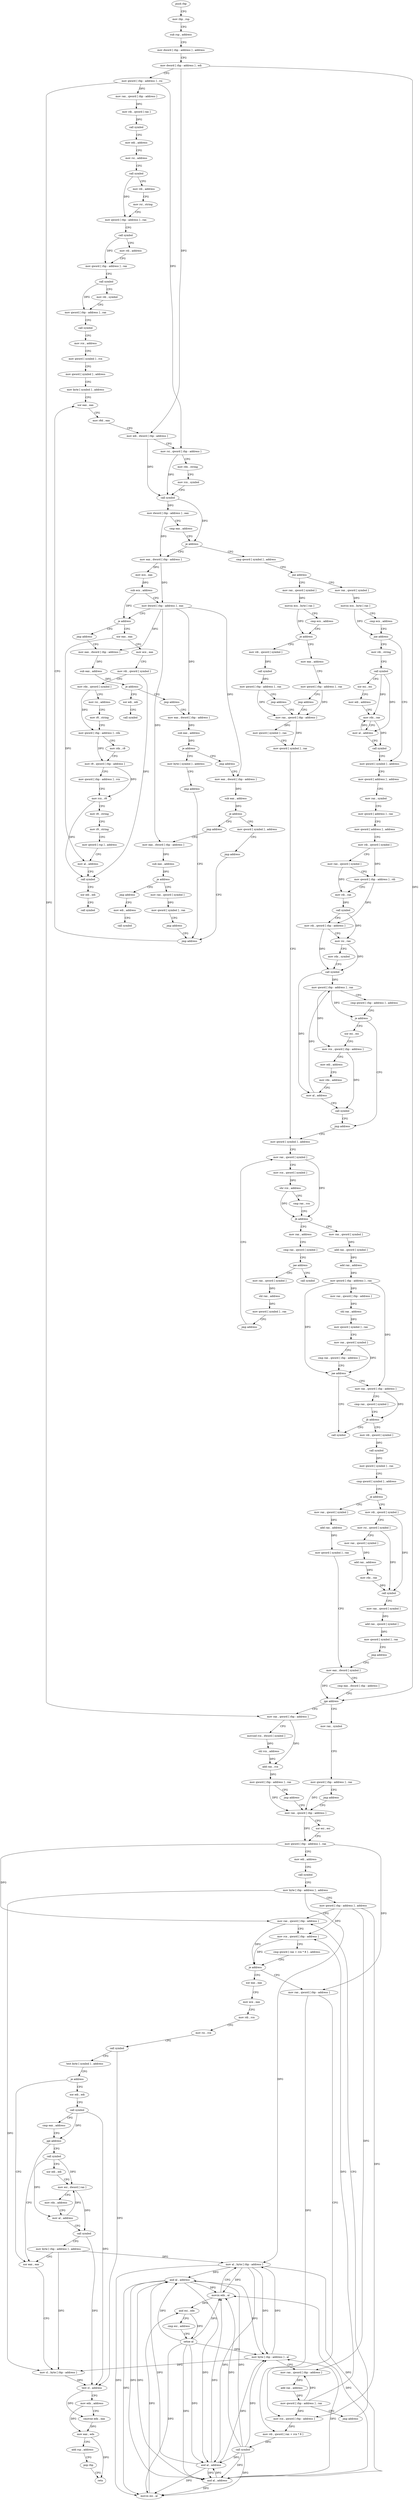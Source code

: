 digraph "func" {
"4202320" [label = "push rbp" ]
"4202321" [label = "mov rbp , rsp" ]
"4202324" [label = "sub rsp , address" ]
"4202331" [label = "mov dword [ rbp - address ] , address" ]
"4202338" [label = "mov dword [ rbp - address ] , edi" ]
"4202341" [label = "mov qword [ rbp - address ] , rsi" ]
"4202345" [label = "mov rax , qword [ rbp - address ]" ]
"4202349" [label = "mov rdi , qword [ rax ]" ]
"4202352" [label = "call symbol" ]
"4202357" [label = "mov edi , address" ]
"4202362" [label = "mov rsi , address" ]
"4202372" [label = "call symbol" ]
"4202377" [label = "mov rdi , address" ]
"4202387" [label = "mov rsi , string" ]
"4202397" [label = "mov qword [ rbp - address ] , rax" ]
"4202401" [label = "call symbol" ]
"4202406" [label = "mov rdi , address" ]
"4202416" [label = "mov qword [ rbp - address ] , rax" ]
"4202420" [label = "call symbol" ]
"4202425" [label = "mov rdi , symbol" ]
"4202435" [label = "mov qword [ rbp - address ] , rax" ]
"4202439" [label = "call symbol" ]
"4202444" [label = "mov rcx , address" ]
"4202454" [label = "mov qword [ symbol ] , rcx" ]
"4202462" [label = "mov qword [ symbol ] , address" ]
"4202474" [label = "mov byte [ symbol ] , address" ]
"4202482" [label = "xor eax , eax" ]
"4202799" [label = "cmp qword [ symbol ] , address" ]
"4202808" [label = "jne address" ]
"4203018" [label = "mov rax , qword [ symbol ]" ]
"4202814" [label = "mov rax , qword [ symbol ]" ]
"4202531" [label = "mov eax , dword [ rbp - address ]" ]
"4202534" [label = "mov ecx , eax" ]
"4202536" [label = "sub ecx , address" ]
"4202542" [label = "mov dword [ rbp - address ] , eax" ]
"4202545" [label = "je address" ]
"4202684" [label = "xor eax , eax" ]
"4202551" [label = "jmp address" ]
"4203026" [label = "movsx ecx , byte [ rax ]" ]
"4203029" [label = "cmp ecx , address" ]
"4203032" [label = "je address" ]
"4203060" [label = "mov eax , address" ]
"4203038" [label = "mov rdi , qword [ symbol ]" ]
"4202822" [label = "movsx ecx , byte [ rax ]" ]
"4202825" [label = "cmp ecx , address" ]
"4202828" [label = "jne address" ]
"4202866" [label = "mov qword [ symbol ] , address" ]
"4202834" [label = "mov rdi , string" ]
"4202686" [label = "mov ecx , eax" ]
"4202688" [label = "mov rdi , qword [ symbol ]" ]
"4202696" [label = "mov rdx , qword [ symbol ]" ]
"4202704" [label = "mov rsi , address" ]
"4202714" [label = "mov r8 , string" ]
"4202724" [label = "mov qword [ rbp - address ] , rdx" ]
"4202728" [label = "mov rdx , r8" ]
"4202731" [label = "mov r8 , qword [ rbp - address ]" ]
"4202735" [label = "mov qword [ rbp - address ] , rcx" ]
"4202739" [label = "mov rcx , r8" ]
"4202742" [label = "mov r8 , string" ]
"4202752" [label = "mov r9 , string" ]
"4202762" [label = "mov qword [ rsp ] , address" ]
"4202770" [label = "mov al , address" ]
"4202772" [label = "call symbol" ]
"4202777" [label = "xor edi , edi" ]
"4202779" [label = "call symbol" ]
"4202556" [label = "mov eax , dword [ rbp - address ]" ]
"4203065" [label = "mov qword [ rbp - address ] , rax" ]
"4203069" [label = "jmp address" ]
"4203074" [label = "mov rax , qword [ rbp - address ]" ]
"4203046" [label = "call symbol" ]
"4203051" [label = "mov qword [ rbp - address ] , rax" ]
"4203055" [label = "jmp address" ]
"4202878" [label = "mov qword [ address ] , address" ]
"4202890" [label = "mov rax , symbol" ]
"4202900" [label = "mov qword [ address ] , rax" ]
"4202908" [label = "mov qword [ address ] , address" ]
"4202920" [label = "mov rdi , qword [ symbol ]" ]
"4202928" [label = "mov rax , qword [ symbol ]" ]
"4202936" [label = "mov qword [ rbp - address ] , rdi" ]
"4202940" [label = "mov rdi , rax" ]
"4202943" [label = "call symbol" ]
"4202948" [label = "mov rdi , qword [ rbp - address ]" ]
"4202952" [label = "mov rsi , rax" ]
"4202955" [label = "mov rdx , symbol" ]
"4202965" [label = "call symbol" ]
"4202970" [label = "mov qword [ rbp - address ] , rax" ]
"4202974" [label = "cmp qword [ rbp - address ] , address" ]
"4202979" [label = "je address" ]
"4203013" [label = "jmp address" ]
"4202985" [label = "xor esi , esi" ]
"4202844" [label = "call symbol" ]
"4202849" [label = "xor esi , esi" ]
"4202851" [label = "mov edi , address" ]
"4202856" [label = "mov rdx , rax" ]
"4202859" [label = "mov al , address" ]
"4202861" [label = "call symbol" ]
"4202559" [label = "sub eax , address" ]
"4202564" [label = "je address" ]
"4202677" [label = "xor edi , edi" ]
"4202570" [label = "jmp address" ]
"4203078" [label = "mov qword [ symbol ] , rax" ]
"4203086" [label = "mov qword [ symbol ] , rax" ]
"4203094" [label = "mov qword [ symbol ] , address" ]
"4202987" [label = "mov rcx , qword [ rbp - address ]" ]
"4202991" [label = "mov edi , address" ]
"4202996" [label = "mov rdx , address" ]
"4203006" [label = "mov al , address" ]
"4203008" [label = "call symbol" ]
"4202679" [label = "call symbol" ]
"4202575" [label = "mov eax , dword [ rbp - address ]" ]
"4203189" [label = "mov rax , qword [ symbol ]" ]
"4203197" [label = "add rax , qword [ symbol ]" ]
"4203205" [label = "add rax , address" ]
"4203211" [label = "mov qword [ rbp - address ] , rax" ]
"4203215" [label = "mov rax , qword [ rbp - address ]" ]
"4203219" [label = "shl rax , address" ]
"4203223" [label = "mov qword [ symbol ] , rax" ]
"4203231" [label = "mov rax , qword [ symbol ]" ]
"4203239" [label = "cmp rax , qword [ rbp - address ]" ]
"4203243" [label = "jae address" ]
"4203267" [label = "call symbol" ]
"4203249" [label = "mov rax , qword [ rbp - address ]" ]
"4203135" [label = "mov rax , address" ]
"4203145" [label = "cmp rax , qword [ symbol ]" ]
"4203153" [label = "jae address" ]
"4203164" [label = "mov rax , qword [ symbol ]" ]
"4203159" [label = "call symbol" ]
"4203106" [label = "mov rax , qword [ symbol ]" ]
"4202578" [label = "sub eax , address" ]
"4202581" [label = "je address" ]
"4202626" [label = "mov byte [ symbol ] , address" ]
"4202587" [label = "jmp address" ]
"4203253" [label = "cmp rax , qword [ symbol ]" ]
"4203261" [label = "jb address" ]
"4203272" [label = "mov rdi , qword [ symbol ]" ]
"4203172" [label = "shl rax , address" ]
"4203176" [label = "mov qword [ symbol ] , rax" ]
"4203184" [label = "jmp address" ]
"4202634" [label = "jmp address" ]
"4202794" [label = "jmp address" ]
"4202592" [label = "mov eax , dword [ rbp - address ]" ]
"4203280" [label = "call symbol" ]
"4203285" [label = "mov qword [ symbol ] , rax" ]
"4203293" [label = "cmp qword [ symbol ] , address" ]
"4203302" [label = "je address" ]
"4203375" [label = "mov rax , qword [ symbol ]" ]
"4203308" [label = "mov rdi , qword [ symbol ]" ]
"4203114" [label = "mov rcx , qword [ symbol ]" ]
"4203122" [label = "shr rcx , address" ]
"4203126" [label = "cmp rax , rcx" ]
"4203129" [label = "jb address" ]
"4202595" [label = "sub eax , address" ]
"4202598" [label = "je address" ]
"4202639" [label = "mov qword [ symbol ] , address" ]
"4202604" [label = "jmp address" ]
"4203383" [label = "add rax , address" ]
"4203389" [label = "mov qword [ symbol ] , rax" ]
"4203397" [label = "mov eax , dword [ symbol ]" ]
"4203316" [label = "mov rsi , qword [ symbol ]" ]
"4203324" [label = "mov rax , qword [ symbol ]" ]
"4203332" [label = "add rax , address" ]
"4203338" [label = "mov rdx , rax" ]
"4203341" [label = "call symbol" ]
"4203346" [label = "mov rax , qword [ symbol ]" ]
"4203354" [label = "add rax , qword [ symbol ]" ]
"4203362" [label = "mov qword [ symbol ] , rax" ]
"4203370" [label = "jmp address" ]
"4202484" [label = "mov r8d , eax" ]
"4202487" [label = "mov edi , dword [ rbp - address ]" ]
"4202490" [label = "mov rsi , qword [ rbp - address ]" ]
"4202494" [label = "mov rdx , string" ]
"4202504" [label = "mov rcx , symbol" ]
"4202514" [label = "call symbol" ]
"4202519" [label = "mov dword [ rbp - address ] , eax" ]
"4202522" [label = "cmp eax , address" ]
"4202525" [label = "je address" ]
"4202651" [label = "jmp address" ]
"4202609" [label = "mov eax , dword [ rbp - address ]" ]
"4203441" [label = "mov rax , symbol" ]
"4203451" [label = "mov qword [ rbp - address ] , rax" ]
"4203455" [label = "jmp address" ]
"4203460" [label = "mov rax , qword [ rbp - address ]" ]
"4203413" [label = "mov rax , qword [ rbp - address ]" ]
"4203417" [label = "movsxd rcx , dword [ symbol ]" ]
"4203425" [label = "shl rcx , address" ]
"4203429" [label = "add rax , rcx" ]
"4203432" [label = "mov qword [ rbp - address ] , rax" ]
"4203436" [label = "jmp address" ]
"4203404" [label = "cmp eax , dword [ rbp - address ]" ]
"4203407" [label = "jge address" ]
"4202612" [label = "sub eax , address" ]
"4202615" [label = "je address" ]
"4202656" [label = "mov rax , qword [ symbol ]" ]
"4202621" [label = "jmp address" ]
"4203464" [label = "xor esi , esi" ]
"4203466" [label = "mov qword [ rbp - address ] , rax" ]
"4203470" [label = "mov edi , address" ]
"4203475" [label = "call symbol" ]
"4203480" [label = "mov byte [ rbp - address ] , address" ]
"4203484" [label = "mov qword [ rbp - address ] , address" ]
"4203492" [label = "mov rax , qword [ rbp - address ]" ]
"4202664" [label = "mov qword [ symbol ] , rax" ]
"4202672" [label = "jmp address" ]
"4202784" [label = "mov edi , address" ]
"4203573" [label = "xor eax , eax" ]
"4203575" [label = "mov ecx , eax" ]
"4203577" [label = "mov rdi , rcx" ]
"4203580" [label = "mov rsi , rcx" ]
"4203583" [label = "call symbol" ]
"4203588" [label = "test byte [ symbol ] , address" ]
"4203596" [label = "je address" ]
"4203648" [label = "xor eax , eax" ]
"4203602" [label = "xor edi , edi" ]
"4203511" [label = "mov rax , qword [ rbp - address ]" ]
"4203515" [label = "mov rcx , qword [ rbp - address ]" ]
"4203519" [label = "mov rdi , qword [ rax + rcx * 8 ]" ]
"4203523" [label = "call symbol" ]
"4203528" [label = "and al , address" ]
"4203530" [label = "movzx edx , al" ]
"4203533" [label = "mov al , byte [ rbp - address ]" ]
"4203536" [label = "and al , address" ]
"4203538" [label = "movzx esi , al" ]
"4203541" [label = "and esi , edx" ]
"4203543" [label = "cmp esi , address" ]
"4203546" [label = "setne al" ]
"4203549" [label = "and al , address" ]
"4203551" [label = "mov byte [ rbp - address ] , al" ]
"4203554" [label = "mov rax , qword [ rbp - address ]" ]
"4203558" [label = "add rax , address" ]
"4203564" [label = "mov qword [ rbp - address ] , rax" ]
"4203568" [label = "jmp address" ]
"4202789" [label = "call symbol" ]
"4203650" [label = "mov cl , byte [ rbp - address ]" ]
"4203653" [label = "test cl , address" ]
"4203656" [label = "mov edx , address" ]
"4203661" [label = "cmovne edx , eax" ]
"4203664" [label = "mov eax , edx" ]
"4203666" [label = "add rsp , address" ]
"4203673" [label = "pop rbp" ]
"4203674" [label = "retn" ]
"4203604" [label = "call symbol" ]
"4203609" [label = "cmp eax , address" ]
"4203612" [label = "jge address" ]
"4203618" [label = "call symbol" ]
"4203496" [label = "mov rcx , qword [ rbp - address ]" ]
"4203500" [label = "cmp qword [ rax + rcx * 8 ] , address" ]
"4203505" [label = "je address" ]
"4203623" [label = "xor edi , edi" ]
"4203625" [label = "mov esi , dword [ rax ]" ]
"4203627" [label = "mov rdx , address" ]
"4203637" [label = "mov al , address" ]
"4203639" [label = "call symbol" ]
"4203644" [label = "mov byte [ rbp - address ] , address" ]
"4202320" -> "4202321" [ label = "CFG" ]
"4202321" -> "4202324" [ label = "CFG" ]
"4202324" -> "4202331" [ label = "CFG" ]
"4202331" -> "4202338" [ label = "CFG" ]
"4202338" -> "4202341" [ label = "CFG" ]
"4202338" -> "4202487" [ label = "DFG" ]
"4202338" -> "4203407" [ label = "DFG" ]
"4202341" -> "4202345" [ label = "DFG" ]
"4202341" -> "4202490" [ label = "DFG" ]
"4202341" -> "4203413" [ label = "DFG" ]
"4202345" -> "4202349" [ label = "DFG" ]
"4202349" -> "4202352" [ label = "DFG" ]
"4202352" -> "4202357" [ label = "CFG" ]
"4202357" -> "4202362" [ label = "CFG" ]
"4202362" -> "4202372" [ label = "CFG" ]
"4202372" -> "4202377" [ label = "CFG" ]
"4202372" -> "4202397" [ label = "DFG" ]
"4202377" -> "4202387" [ label = "CFG" ]
"4202387" -> "4202397" [ label = "CFG" ]
"4202397" -> "4202401" [ label = "CFG" ]
"4202401" -> "4202406" [ label = "CFG" ]
"4202401" -> "4202416" [ label = "DFG" ]
"4202406" -> "4202416" [ label = "CFG" ]
"4202416" -> "4202420" [ label = "CFG" ]
"4202420" -> "4202425" [ label = "CFG" ]
"4202420" -> "4202435" [ label = "DFG" ]
"4202425" -> "4202435" [ label = "CFG" ]
"4202435" -> "4202439" [ label = "CFG" ]
"4202439" -> "4202444" [ label = "CFG" ]
"4202444" -> "4202454" [ label = "CFG" ]
"4202454" -> "4202462" [ label = "CFG" ]
"4202462" -> "4202474" [ label = "CFG" ]
"4202474" -> "4202482" [ label = "CFG" ]
"4202482" -> "4202484" [ label = "CFG" ]
"4202799" -> "4202808" [ label = "CFG" ]
"4202808" -> "4203018" [ label = "CFG" ]
"4202808" -> "4202814" [ label = "CFG" ]
"4203018" -> "4203026" [ label = "DFG" ]
"4202814" -> "4202822" [ label = "DFG" ]
"4202531" -> "4202534" [ label = "DFG" ]
"4202531" -> "4202542" [ label = "DFG" ]
"4202534" -> "4202536" [ label = "DFG" ]
"4202536" -> "4202542" [ label = "CFG" ]
"4202536" -> "4202545" [ label = "DFG" ]
"4202542" -> "4202545" [ label = "CFG" ]
"4202542" -> "4202556" [ label = "DFG" ]
"4202542" -> "4202575" [ label = "DFG" ]
"4202542" -> "4202592" [ label = "DFG" ]
"4202542" -> "4202609" [ label = "DFG" ]
"4202545" -> "4202684" [ label = "CFG" ]
"4202545" -> "4202551" [ label = "CFG" ]
"4202684" -> "4202686" [ label = "CFG" ]
"4202684" -> "4202770" [ label = "DFG" ]
"4202551" -> "4202556" [ label = "CFG" ]
"4203026" -> "4203029" [ label = "CFG" ]
"4203026" -> "4203032" [ label = "DFG" ]
"4203029" -> "4203032" [ label = "CFG" ]
"4203032" -> "4203060" [ label = "CFG" ]
"4203032" -> "4203038" [ label = "CFG" ]
"4203060" -> "4203065" [ label = "CFG" ]
"4203038" -> "4203046" [ label = "DFG" ]
"4202822" -> "4202825" [ label = "CFG" ]
"4202822" -> "4202828" [ label = "DFG" ]
"4202825" -> "4202828" [ label = "CFG" ]
"4202828" -> "4202866" [ label = "CFG" ]
"4202828" -> "4202834" [ label = "CFG" ]
"4202866" -> "4202878" [ label = "CFG" ]
"4202834" -> "4202844" [ label = "CFG" ]
"4202686" -> "4202688" [ label = "CFG" ]
"4202688" -> "4202696" [ label = "CFG" ]
"4202688" -> "4202772" [ label = "DFG" ]
"4202696" -> "4202704" [ label = "CFG" ]
"4202696" -> "4202724" [ label = "DFG" ]
"4202704" -> "4202714" [ label = "CFG" ]
"4202714" -> "4202724" [ label = "CFG" ]
"4202724" -> "4202728" [ label = "CFG" ]
"4202724" -> "4202731" [ label = "DFG" ]
"4202728" -> "4202731" [ label = "CFG" ]
"4202731" -> "4202735" [ label = "CFG" ]
"4202731" -> "4202739" [ label = "DFG" ]
"4202735" -> "4202739" [ label = "CFG" ]
"4202739" -> "4202742" [ label = "CFG" ]
"4202739" -> "4202772" [ label = "DFG" ]
"4202742" -> "4202752" [ label = "CFG" ]
"4202752" -> "4202762" [ label = "CFG" ]
"4202762" -> "4202770" [ label = "CFG" ]
"4202770" -> "4202772" [ label = "CFG" ]
"4202772" -> "4202777" [ label = "CFG" ]
"4202777" -> "4202779" [ label = "CFG" ]
"4202556" -> "4202559" [ label = "DFG" ]
"4203065" -> "4203069" [ label = "CFG" ]
"4203065" -> "4203074" [ label = "DFG" ]
"4203069" -> "4203074" [ label = "CFG" ]
"4203074" -> "4203078" [ label = "DFG" ]
"4203074" -> "4203086" [ label = "DFG" ]
"4203046" -> "4203051" [ label = "DFG" ]
"4203051" -> "4203055" [ label = "CFG" ]
"4203051" -> "4203074" [ label = "DFG" ]
"4203055" -> "4203074" [ label = "CFG" ]
"4202878" -> "4202890" [ label = "CFG" ]
"4202890" -> "4202900" [ label = "CFG" ]
"4202900" -> "4202908" [ label = "CFG" ]
"4202908" -> "4202920" [ label = "CFG" ]
"4202920" -> "4202928" [ label = "CFG" ]
"4202920" -> "4202936" [ label = "DFG" ]
"4202928" -> "4202936" [ label = "CFG" ]
"4202928" -> "4202940" [ label = "DFG" ]
"4202936" -> "4202940" [ label = "CFG" ]
"4202936" -> "4202948" [ label = "DFG" ]
"4202940" -> "4202943" [ label = "DFG" ]
"4202943" -> "4202948" [ label = "CFG" ]
"4202943" -> "4202952" [ label = "DFG" ]
"4202948" -> "4202952" [ label = "CFG" ]
"4202948" -> "4202965" [ label = "DFG" ]
"4202952" -> "4202955" [ label = "CFG" ]
"4202952" -> "4202965" [ label = "DFG" ]
"4202955" -> "4202965" [ label = "CFG" ]
"4202965" -> "4202970" [ label = "DFG" ]
"4202965" -> "4203006" [ label = "DFG" ]
"4202970" -> "4202974" [ label = "CFG" ]
"4202970" -> "4202979" [ label = "DFG" ]
"4202970" -> "4202987" [ label = "DFG" ]
"4202974" -> "4202979" [ label = "CFG" ]
"4202979" -> "4203013" [ label = "CFG" ]
"4202979" -> "4202985" [ label = "CFG" ]
"4203013" -> "4203094" [ label = "CFG" ]
"4202985" -> "4202987" [ label = "CFG" ]
"4202844" -> "4202849" [ label = "CFG" ]
"4202844" -> "4202856" [ label = "DFG" ]
"4202844" -> "4202859" [ label = "DFG" ]
"4202849" -> "4202851" [ label = "CFG" ]
"4202851" -> "4202856" [ label = "CFG" ]
"4202856" -> "4202859" [ label = "CFG" ]
"4202856" -> "4202861" [ label = "DFG" ]
"4202859" -> "4202861" [ label = "CFG" ]
"4202859" -> "4202856" [ label = "DFG" ]
"4202861" -> "4202866" [ label = "CFG" ]
"4202559" -> "4202564" [ label = "DFG" ]
"4202564" -> "4202677" [ label = "CFG" ]
"4202564" -> "4202570" [ label = "CFG" ]
"4202677" -> "4202679" [ label = "CFG" ]
"4202570" -> "4202575" [ label = "CFG" ]
"4203078" -> "4203086" [ label = "CFG" ]
"4203086" -> "4203094" [ label = "CFG" ]
"4203094" -> "4203106" [ label = "CFG" ]
"4202987" -> "4202991" [ label = "CFG" ]
"4202987" -> "4203008" [ label = "DFG" ]
"4202991" -> "4202996" [ label = "CFG" ]
"4202996" -> "4203006" [ label = "CFG" ]
"4203006" -> "4203008" [ label = "CFG" ]
"4203006" -> "4202970" [ label = "DFG" ]
"4203008" -> "4203013" [ label = "CFG" ]
"4202575" -> "4202578" [ label = "DFG" ]
"4203189" -> "4203197" [ label = "DFG" ]
"4203197" -> "4203205" [ label = "DFG" ]
"4203205" -> "4203211" [ label = "DFG" ]
"4203211" -> "4203215" [ label = "DFG" ]
"4203211" -> "4203243" [ label = "DFG" ]
"4203211" -> "4203249" [ label = "DFG" ]
"4203215" -> "4203219" [ label = "DFG" ]
"4203219" -> "4203223" [ label = "DFG" ]
"4203223" -> "4203231" [ label = "CFG" ]
"4203231" -> "4203239" [ label = "CFG" ]
"4203231" -> "4203243" [ label = "DFG" ]
"4203239" -> "4203243" [ label = "CFG" ]
"4203243" -> "4203267" [ label = "CFG" ]
"4203243" -> "4203249" [ label = "CFG" ]
"4203249" -> "4203253" [ label = "CFG" ]
"4203249" -> "4203261" [ label = "DFG" ]
"4203135" -> "4203145" [ label = "CFG" ]
"4203145" -> "4203153" [ label = "CFG" ]
"4203153" -> "4203164" [ label = "CFG" ]
"4203153" -> "4203159" [ label = "CFG" ]
"4203164" -> "4203172" [ label = "DFG" ]
"4203106" -> "4203114" [ label = "CFG" ]
"4203106" -> "4203129" [ label = "DFG" ]
"4202578" -> "4202581" [ label = "DFG" ]
"4202581" -> "4202626" [ label = "CFG" ]
"4202581" -> "4202587" [ label = "CFG" ]
"4202626" -> "4202634" [ label = "CFG" ]
"4202587" -> "4202592" [ label = "CFG" ]
"4203253" -> "4203261" [ label = "CFG" ]
"4203261" -> "4203272" [ label = "CFG" ]
"4203261" -> "4203267" [ label = "CFG" ]
"4203272" -> "4203280" [ label = "DFG" ]
"4203172" -> "4203176" [ label = "DFG" ]
"4203176" -> "4203184" [ label = "CFG" ]
"4203184" -> "4203106" [ label = "CFG" ]
"4202634" -> "4202794" [ label = "CFG" ]
"4202794" -> "4202482" [ label = "CFG" ]
"4202592" -> "4202595" [ label = "DFG" ]
"4203280" -> "4203285" [ label = "DFG" ]
"4203285" -> "4203293" [ label = "CFG" ]
"4203293" -> "4203302" [ label = "CFG" ]
"4203302" -> "4203375" [ label = "CFG" ]
"4203302" -> "4203308" [ label = "CFG" ]
"4203375" -> "4203383" [ label = "DFG" ]
"4203308" -> "4203316" [ label = "CFG" ]
"4203308" -> "4203341" [ label = "DFG" ]
"4203114" -> "4203122" [ label = "DFG" ]
"4203122" -> "4203126" [ label = "CFG" ]
"4203122" -> "4203129" [ label = "DFG" ]
"4203126" -> "4203129" [ label = "CFG" ]
"4203129" -> "4203189" [ label = "CFG" ]
"4203129" -> "4203135" [ label = "CFG" ]
"4202595" -> "4202598" [ label = "DFG" ]
"4202598" -> "4202639" [ label = "CFG" ]
"4202598" -> "4202604" [ label = "CFG" ]
"4202639" -> "4202651" [ label = "CFG" ]
"4202604" -> "4202609" [ label = "CFG" ]
"4203383" -> "4203389" [ label = "DFG" ]
"4203389" -> "4203397" [ label = "CFG" ]
"4203397" -> "4203404" [ label = "CFG" ]
"4203397" -> "4203407" [ label = "DFG" ]
"4203316" -> "4203324" [ label = "CFG" ]
"4203316" -> "4203341" [ label = "DFG" ]
"4203324" -> "4203332" [ label = "DFG" ]
"4203332" -> "4203338" [ label = "DFG" ]
"4203338" -> "4203341" [ label = "DFG" ]
"4203341" -> "4203346" [ label = "CFG" ]
"4203346" -> "4203354" [ label = "DFG" ]
"4203354" -> "4203362" [ label = "DFG" ]
"4203362" -> "4203370" [ label = "CFG" ]
"4203370" -> "4203397" [ label = "CFG" ]
"4202484" -> "4202487" [ label = "CFG" ]
"4202487" -> "4202490" [ label = "CFG" ]
"4202487" -> "4202514" [ label = "DFG" ]
"4202490" -> "4202494" [ label = "CFG" ]
"4202490" -> "4202514" [ label = "DFG" ]
"4202494" -> "4202504" [ label = "CFG" ]
"4202504" -> "4202514" [ label = "CFG" ]
"4202514" -> "4202519" [ label = "DFG" ]
"4202514" -> "4202525" [ label = "DFG" ]
"4202519" -> "4202522" [ label = "CFG" ]
"4202519" -> "4202531" [ label = "DFG" ]
"4202522" -> "4202525" [ label = "CFG" ]
"4202525" -> "4202799" [ label = "CFG" ]
"4202525" -> "4202531" [ label = "CFG" ]
"4202651" -> "4202794" [ label = "CFG" ]
"4202609" -> "4202612" [ label = "DFG" ]
"4203441" -> "4203451" [ label = "CFG" ]
"4203451" -> "4203455" [ label = "CFG" ]
"4203451" -> "4203460" [ label = "DFG" ]
"4203455" -> "4203460" [ label = "CFG" ]
"4203460" -> "4203464" [ label = "CFG" ]
"4203460" -> "4203466" [ label = "DFG" ]
"4203413" -> "4203417" [ label = "CFG" ]
"4203413" -> "4203429" [ label = "DFG" ]
"4203417" -> "4203425" [ label = "DFG" ]
"4203425" -> "4203429" [ label = "DFG" ]
"4203429" -> "4203432" [ label = "DFG" ]
"4203432" -> "4203436" [ label = "CFG" ]
"4203432" -> "4203460" [ label = "DFG" ]
"4203436" -> "4203460" [ label = "CFG" ]
"4203404" -> "4203407" [ label = "CFG" ]
"4203407" -> "4203441" [ label = "CFG" ]
"4203407" -> "4203413" [ label = "CFG" ]
"4202612" -> "4202615" [ label = "DFG" ]
"4202615" -> "4202656" [ label = "CFG" ]
"4202615" -> "4202621" [ label = "CFG" ]
"4202656" -> "4202664" [ label = "DFG" ]
"4202621" -> "4202784" [ label = "CFG" ]
"4203464" -> "4203466" [ label = "CFG" ]
"4203466" -> "4203470" [ label = "CFG" ]
"4203466" -> "4203492" [ label = "DFG" ]
"4203466" -> "4203511" [ label = "DFG" ]
"4203470" -> "4203475" [ label = "CFG" ]
"4203475" -> "4203480" [ label = "CFG" ]
"4203480" -> "4203484" [ label = "CFG" ]
"4203480" -> "4203533" [ label = "DFG" ]
"4203480" -> "4203650" [ label = "DFG" ]
"4203484" -> "4203492" [ label = "CFG" ]
"4203484" -> "4203496" [ label = "DFG" ]
"4203484" -> "4203515" [ label = "DFG" ]
"4203484" -> "4203554" [ label = "DFG" ]
"4203492" -> "4203496" [ label = "CFG" ]
"4203492" -> "4203505" [ label = "DFG" ]
"4202664" -> "4202672" [ label = "CFG" ]
"4202672" -> "4202794" [ label = "CFG" ]
"4202784" -> "4202789" [ label = "CFG" ]
"4203573" -> "4203575" [ label = "CFG" ]
"4203575" -> "4203577" [ label = "CFG" ]
"4203577" -> "4203580" [ label = "CFG" ]
"4203580" -> "4203583" [ label = "CFG" ]
"4203583" -> "4203588" [ label = "CFG" ]
"4203583" -> "4203653" [ label = "DFG" ]
"4203588" -> "4203596" [ label = "CFG" ]
"4203596" -> "4203648" [ label = "CFG" ]
"4203596" -> "4203602" [ label = "CFG" ]
"4203648" -> "4203650" [ label = "CFG" ]
"4203602" -> "4203604" [ label = "CFG" ]
"4203511" -> "4203515" [ label = "CFG" ]
"4203511" -> "4203519" [ label = "DFG" ]
"4203515" -> "4203519" [ label = "DFG" ]
"4203519" -> "4203523" [ label = "DFG" ]
"4203523" -> "4203528" [ label = "DFG" ]
"4203523" -> "4203530" [ label = "DFG" ]
"4203523" -> "4203536" [ label = "DFG" ]
"4203523" -> "4203538" [ label = "DFG" ]
"4203523" -> "4203549" [ label = "DFG" ]
"4203523" -> "4203551" [ label = "DFG" ]
"4203528" -> "4203530" [ label = "DFG" ]
"4203528" -> "4203536" [ label = "DFG" ]
"4203528" -> "4203538" [ label = "DFG" ]
"4203528" -> "4203549" [ label = "DFG" ]
"4203528" -> "4203551" [ label = "DFG" ]
"4203530" -> "4203533" [ label = "CFG" ]
"4203530" -> "4203541" [ label = "DFG" ]
"4203533" -> "4203536" [ label = "DFG" ]
"4203533" -> "4203528" [ label = "DFG" ]
"4203533" -> "4203530" [ label = "DFG" ]
"4203533" -> "4203538" [ label = "DFG" ]
"4203533" -> "4203549" [ label = "DFG" ]
"4203533" -> "4203551" [ label = "DFG" ]
"4203536" -> "4203538" [ label = "DFG" ]
"4203536" -> "4203528" [ label = "DFG" ]
"4203536" -> "4203530" [ label = "DFG" ]
"4203536" -> "4203549" [ label = "DFG" ]
"4203536" -> "4203551" [ label = "DFG" ]
"4203538" -> "4203541" [ label = "DFG" ]
"4203541" -> "4203543" [ label = "CFG" ]
"4203541" -> "4203546" [ label = "DFG" ]
"4203543" -> "4203546" [ label = "CFG" ]
"4203546" -> "4203549" [ label = "DFG" ]
"4203546" -> "4203528" [ label = "DFG" ]
"4203546" -> "4203530" [ label = "DFG" ]
"4203546" -> "4203536" [ label = "DFG" ]
"4203546" -> "4203538" [ label = "DFG" ]
"4203546" -> "4203551" [ label = "DFG" ]
"4203549" -> "4203551" [ label = "DFG" ]
"4203549" -> "4203528" [ label = "DFG" ]
"4203549" -> "4203530" [ label = "DFG" ]
"4203549" -> "4203536" [ label = "DFG" ]
"4203549" -> "4203538" [ label = "DFG" ]
"4203551" -> "4203554" [ label = "CFG" ]
"4203551" -> "4203533" [ label = "DFG" ]
"4203551" -> "4203650" [ label = "DFG" ]
"4203554" -> "4203558" [ label = "DFG" ]
"4203558" -> "4203564" [ label = "DFG" ]
"4203564" -> "4203568" [ label = "CFG" ]
"4203564" -> "4203496" [ label = "DFG" ]
"4203564" -> "4203515" [ label = "DFG" ]
"4203564" -> "4203554" [ label = "DFG" ]
"4203568" -> "4203492" [ label = "CFG" ]
"4203650" -> "4203653" [ label = "DFG" ]
"4203653" -> "4203656" [ label = "CFG" ]
"4203653" -> "4203661" [ label = "DFG" ]
"4203656" -> "4203661" [ label = "CFG" ]
"4203656" -> "4203664" [ label = "DFG" ]
"4203661" -> "4203664" [ label = "DFG" ]
"4203664" -> "4203666" [ label = "CFG" ]
"4203664" -> "4203674" [ label = "DFG" ]
"4203666" -> "4203673" [ label = "CFG" ]
"4203673" -> "4203674" [ label = "CFG" ]
"4203604" -> "4203609" [ label = "CFG" ]
"4203604" -> "4203653" [ label = "DFG" ]
"4203604" -> "4203612" [ label = "DFG" ]
"4203609" -> "4203612" [ label = "CFG" ]
"4203612" -> "4203648" [ label = "CFG" ]
"4203612" -> "4203618" [ label = "CFG" ]
"4203618" -> "4203623" [ label = "CFG" ]
"4203618" -> "4203625" [ label = "DFG" ]
"4203618" -> "4203637" [ label = "DFG" ]
"4203496" -> "4203500" [ label = "CFG" ]
"4203496" -> "4203505" [ label = "DFG" ]
"4203500" -> "4203505" [ label = "CFG" ]
"4203505" -> "4203573" [ label = "CFG" ]
"4203505" -> "4203511" [ label = "CFG" ]
"4203623" -> "4203625" [ label = "CFG" ]
"4203625" -> "4203627" [ label = "CFG" ]
"4203625" -> "4203639" [ label = "DFG" ]
"4203627" -> "4203637" [ label = "CFG" ]
"4203637" -> "4203639" [ label = "CFG" ]
"4203637" -> "4203625" [ label = "DFG" ]
"4203639" -> "4203644" [ label = "CFG" ]
"4203639" -> "4203653" [ label = "DFG" ]
"4203644" -> "4203648" [ label = "CFG" ]
"4203644" -> "4203533" [ label = "DFG" ]
"4203644" -> "4203650" [ label = "DFG" ]
}
